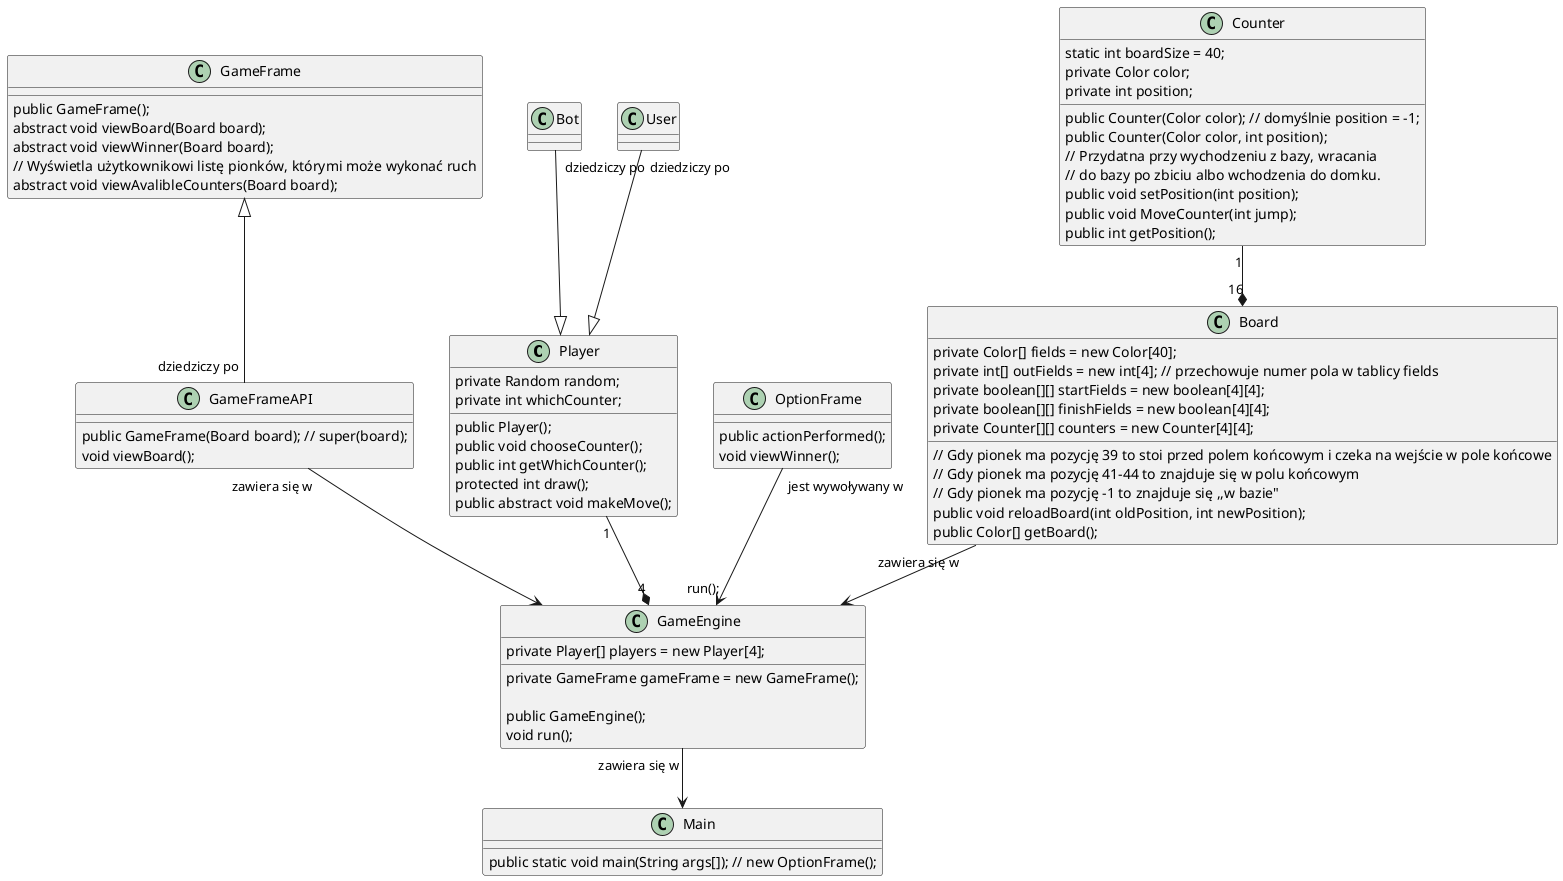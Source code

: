 @startuml "Chińczyk"

class Player{
    private Random random;
    private int whichCounter;
    
    public Player();
    public void chooseCounter();
    public int getWhichCounter();
    protected int draw();
    public abstract void makeMove();
}

class Bot{

}

class User{

}

class GameEngine{
    private Player[] players = new Player[4];
    private GameFrame gameFrame = new GameFrame();

    public GameEngine();
    void run();
}

class GameFrame{

    public GameFrame();
    abstract void viewBoard(Board board);
    abstract void viewWinner(Board board);
    {method}// Wyświetla użytkownikowi listę pionków, którymi może wykonać ruch
    abstract void viewAvalibleCounters(Board board);
}

class GameFrameAPI{
    public GameFrame(Board board); // super(board);
    void viewBoard();
}

class OptionFrame{
    public actionPerformed();
    void viewWinner();
}

class Main{
    public static void main(String args[]); // new OptionFrame();
}

class Counter{
    static int boardSize = 40;
    private Color color;
    private int position;

    public Counter(Color color); // domyślnie position = -1;
    public Counter(Color color, int position);
    {method}// Przydatna przy wychodzeniu z bazy, wracania
    {method}// do bazy po zbiciu albo wchodzenia do domku.
    public void setPosition(int position);
    public void MoveCounter(int jump);
    public int getPosition();
}

class Board{
    private Color[] fields = new Color[40];
    private int[] outFields = new int[4]; // przechowuje numer pola w tablicy fields
    private boolean[][] startFields = new boolean[4][4];
    private boolean[][] finishFields = new boolean[4][4];
    {method}// Gdy pionek ma pozycję 39 to stoi przed polem końcowym i czeka na wejście w pole końcowe
    {method}// Gdy pionek ma pozycję 41-44 to znajduje się w polu końcowym
    {method}// Gdy pionek ma pozycję -1 to znajduje się ,,w bazie"
    private Counter[][] counters = new Counter[4][4];

    public void reloadBoard(int oldPosition, int newPosition);
    public Color[] getBoard();
}

Bot "dziedziczy po" --|> Player
User "dziedziczy po" --|> Player

GameFrameAPI "dziedziczy po" -up-|> GameFrame

Player "1" --* "4" GameEngine

GameEngine "zawiera się w" --> Main
Counter "1" --* "16" Board
Board "zawiera się w" --> GameEngine
GameFrameAPI "zawiera się w" --> GameEngine
OptionFrame "jest wywoływany w" --> "run();" GameEngine

@enduml